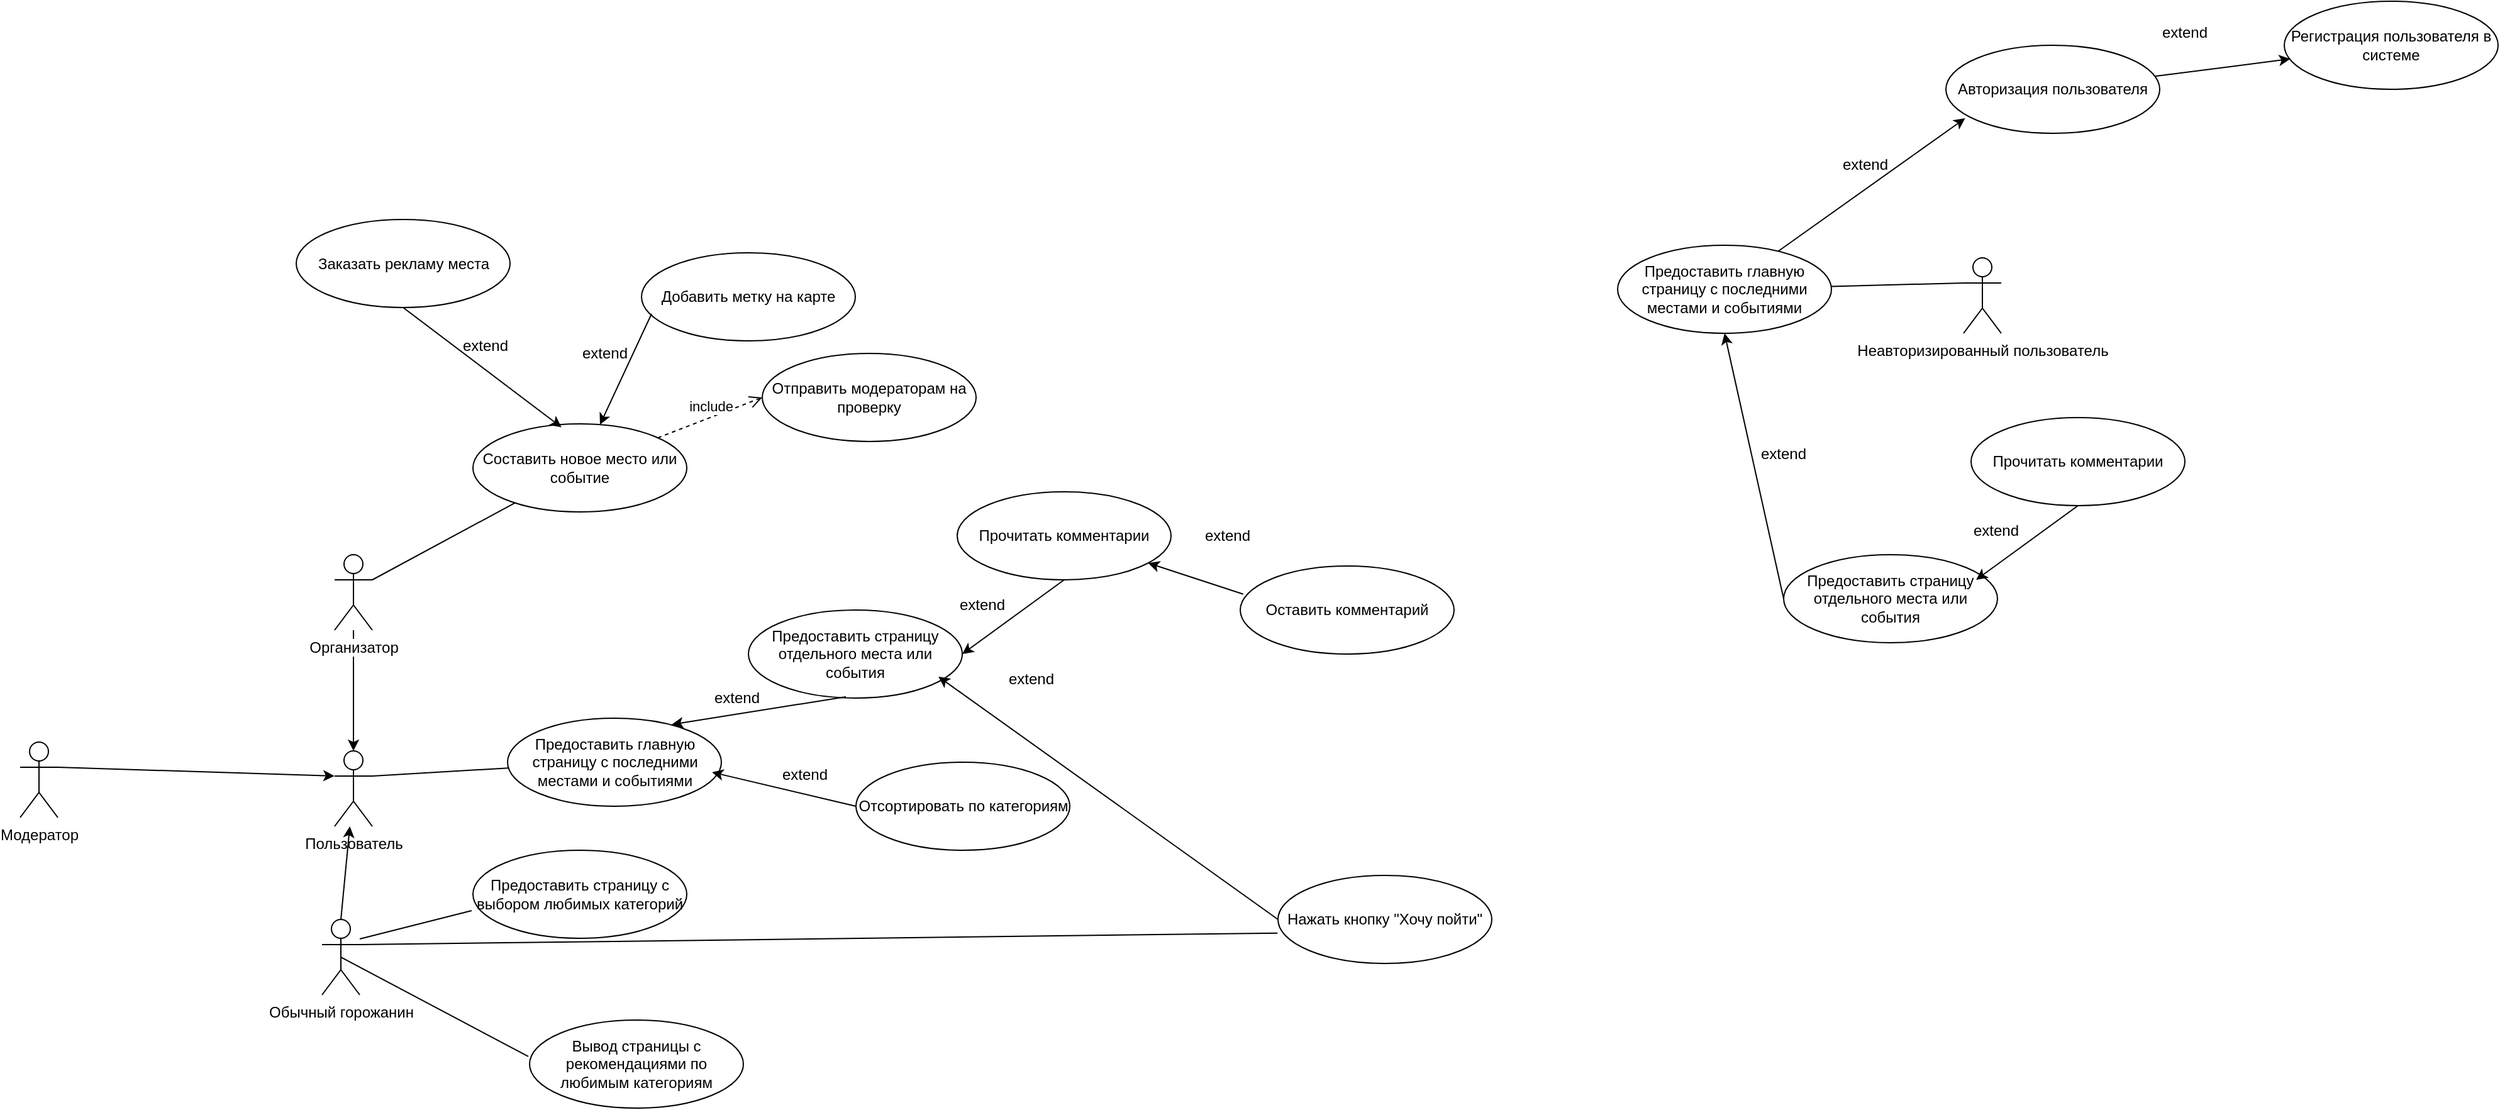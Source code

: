 <mxfile version="12.2.9" type="github" pages="1">
  <diagram id="u1nDRi898SEgDuD9-lZf" name="Page-1">
    <mxGraphModel dx="1734" dy="459" grid="1" gridSize="10" guides="1" tooltips="1" connect="1" arrows="1" fold="1" page="1" pageScale="1" pageWidth="827" pageHeight="1169" math="0" shadow="0">
      <root>
        <mxCell id="0"/>
        <mxCell id="1" parent="0"/>
        <mxCell id="AobaGqpmd5NbLkJ6BFAJ-1" value="Пользователь" style="shape=umlActor;verticalLabelPosition=bottom;labelBackgroundColor=#ffffff;verticalAlign=top;html=1;outlineConnect=0;" parent="1" vertex="1">
          <mxGeometry x="-220" y="686" width="30" height="60" as="geometry"/>
        </mxCell>
        <mxCell id="AobaGqpmd5NbLkJ6BFAJ-4" value="Авторизация пользователя" style="ellipse;whiteSpace=wrap;html=1;fillColor=none;" parent="1" vertex="1">
          <mxGeometry x="1061" y="125" width="170" height="70" as="geometry"/>
        </mxCell>
        <mxCell id="AobaGqpmd5NbLkJ6BFAJ-6" value="Предоставить главную страницу с последними местами и событиями" style="ellipse;whiteSpace=wrap;html=1;fillColor=none;" parent="1" vertex="1">
          <mxGeometry x="-82.5" y="660" width="170" height="70" as="geometry"/>
        </mxCell>
        <mxCell id="AobaGqpmd5NbLkJ6BFAJ-7" value="" style="endArrow=none;html=1;exitX=1;exitY=0.333;exitDx=0;exitDy=0;exitPerimeter=0;" parent="1" source="AobaGqpmd5NbLkJ6BFAJ-1" target="AobaGqpmd5NbLkJ6BFAJ-6" edge="1">
          <mxGeometry width="50" height="50" relative="1" as="geometry">
            <mxPoint x="-240" y="835" as="sourcePoint"/>
            <mxPoint x="-190" y="785" as="targetPoint"/>
          </mxGeometry>
        </mxCell>
        <mxCell id="AobaGqpmd5NbLkJ6BFAJ-8" value="" style="endArrow=classic;html=1;entryX=0.09;entryY=0.829;entryDx=0;entryDy=0;entryPerimeter=0;" parent="1" source="AobaGqpmd5NbLkJ6BFAJ-37" target="AobaGqpmd5NbLkJ6BFAJ-4" edge="1">
          <mxGeometry width="50" height="50" relative="1" as="geometry">
            <mxPoint x="1171" y="224" as="sourcePoint"/>
            <mxPoint x="1000" y="200" as="targetPoint"/>
          </mxGeometry>
        </mxCell>
        <mxCell id="AobaGqpmd5NbLkJ6BFAJ-9" value="extend" style="text;html=1;strokeColor=none;fillColor=none;align=center;verticalAlign=middle;whiteSpace=wrap;rounded=0;" parent="1" vertex="1">
          <mxGeometry x="977" y="210" width="40" height="20" as="geometry"/>
        </mxCell>
        <mxCell id="AobaGqpmd5NbLkJ6BFAJ-11" value="Регистрация пользователя в системе" style="ellipse;whiteSpace=wrap;html=1;fillColor=none;" parent="1" vertex="1">
          <mxGeometry x="1330" y="90" width="170" height="70" as="geometry"/>
        </mxCell>
        <mxCell id="AobaGqpmd5NbLkJ6BFAJ-12" value="" style="endArrow=classic;html=1;entryX=0.087;entryY=0.798;entryDx=0;entryDy=0;entryPerimeter=0;" parent="1" source="AobaGqpmd5NbLkJ6BFAJ-4" edge="1">
          <mxGeometry width="50" height="50" relative="1" as="geometry">
            <mxPoint x="1471" y="-160.0" as="sourcePoint"/>
            <mxPoint x="1334.79" y="135.86" as="targetPoint"/>
          </mxGeometry>
        </mxCell>
        <mxCell id="AobaGqpmd5NbLkJ6BFAJ-13" value="extend" style="text;html=1;strokeColor=none;fillColor=none;align=center;verticalAlign=middle;whiteSpace=wrap;rounded=0;" parent="1" vertex="1">
          <mxGeometry x="1231" y="105" width="40" height="20" as="geometry"/>
        </mxCell>
        <mxCell id="AobaGqpmd5NbLkJ6BFAJ-15" value="Обычный горожанин" style="shape=umlActor;verticalLabelPosition=bottom;labelBackgroundColor=#ffffff;verticalAlign=top;html=1;outlineConnect=0;" parent="1" vertex="1">
          <mxGeometry x="-230" y="820" width="30" height="60" as="geometry"/>
        </mxCell>
        <mxCell id="AobaGqpmd5NbLkJ6BFAJ-18" value="" style="endArrow=classic;html=1;" parent="1" target="AobaGqpmd5NbLkJ6BFAJ-1" edge="1">
          <mxGeometry width="50" height="50" relative="1" as="geometry">
            <mxPoint x="-215" y="820" as="sourcePoint"/>
            <mxPoint x="-165" y="770" as="targetPoint"/>
          </mxGeometry>
        </mxCell>
        <mxCell id="AobaGqpmd5NbLkJ6BFAJ-19" value="" style="endArrow=none;html=1;exitX=1;exitY=0.333;exitDx=0;exitDy=0;exitPerimeter=0;entryX=-0.006;entryY=0.686;entryDx=0;entryDy=0;entryPerimeter=0;" parent="1" edge="1" target="AobaGqpmd5NbLkJ6BFAJ-20">
          <mxGeometry width="50" height="50" relative="1" as="geometry">
            <mxPoint x="-200" y="835.5" as="sourcePoint"/>
            <mxPoint x="-91.828" y="829.892" as="targetPoint"/>
          </mxGeometry>
        </mxCell>
        <mxCell id="AobaGqpmd5NbLkJ6BFAJ-20" value="Предоставить страницу с выбором любимых категорий" style="ellipse;whiteSpace=wrap;html=1;fillColor=none;" parent="1" vertex="1">
          <mxGeometry x="-110" y="765" width="170" height="70" as="geometry"/>
        </mxCell>
        <mxCell id="AobaGqpmd5NbLkJ6BFAJ-21" value="" style="endArrow=none;html=1;exitX=0.5;exitY=0.5;exitDx=0;exitDy=0;exitPerimeter=0;entryX=-0.006;entryY=0.414;entryDx=0;entryDy=0;entryPerimeter=0;" parent="1" source="AobaGqpmd5NbLkJ6BFAJ-15" target="AobaGqpmd5NbLkJ6BFAJ-22" edge="1">
          <mxGeometry width="50" height="50" relative="1" as="geometry">
            <mxPoint x="-171" y="915.5" as="sourcePoint"/>
            <mxPoint x="-62.828" y="909.892" as="targetPoint"/>
          </mxGeometry>
        </mxCell>
        <mxCell id="AobaGqpmd5NbLkJ6BFAJ-22" value="Вывод страницы с рекомендациями по любимым категориям" style="ellipse;whiteSpace=wrap;html=1;fillColor=none;" parent="1" vertex="1">
          <mxGeometry x="-65" y="900" width="170" height="70" as="geometry"/>
        </mxCell>
        <mxCell id="AobaGqpmd5NbLkJ6BFAJ-23" value="Предоставить страницу отдельного места или события" style="ellipse;whiteSpace=wrap;html=1;fillColor=none;" parent="1" vertex="1">
          <mxGeometry x="109" y="574" width="170" height="70" as="geometry"/>
        </mxCell>
        <mxCell id="AobaGqpmd5NbLkJ6BFAJ-28" value="Прочитать комментарии" style="ellipse;whiteSpace=wrap;html=1;fillColor=none;" parent="1" vertex="1">
          <mxGeometry x="275" y="480" width="170" height="70" as="geometry"/>
        </mxCell>
        <mxCell id="AobaGqpmd5NbLkJ6BFAJ-26" value="" style="endArrow=classic;html=1;exitX=0;exitY=0.5;exitDx=0;exitDy=0;entryX=0.768;entryY=0.071;entryDx=0;entryDy=0;entryPerimeter=0;" parent="1" target="AobaGqpmd5NbLkJ6BFAJ-6" edge="1">
          <mxGeometry width="50" height="50" relative="1" as="geometry">
            <mxPoint x="186.5" y="643" as="sourcePoint"/>
            <mxPoint x="71.5" y="644" as="targetPoint"/>
          </mxGeometry>
        </mxCell>
        <mxCell id="AobaGqpmd5NbLkJ6BFAJ-27" value="extend" style="text;html=1;strokeColor=none;fillColor=none;align=center;verticalAlign=middle;whiteSpace=wrap;rounded=0;" parent="1" vertex="1">
          <mxGeometry x="80" y="634" width="40" height="20" as="geometry"/>
        </mxCell>
        <mxCell id="AobaGqpmd5NbLkJ6BFAJ-30" value="" style="endArrow=classic;html=1;exitX=0.5;exitY=1;exitDx=0;exitDy=0;entryX=1;entryY=0.5;entryDx=0;entryDy=0;" parent="1" source="AobaGqpmd5NbLkJ6BFAJ-28" target="AobaGqpmd5NbLkJ6BFAJ-23" edge="1">
          <mxGeometry width="50" height="50" relative="1" as="geometry">
            <mxPoint x="186.5" y="769.5" as="sourcePoint"/>
            <mxPoint x="71.5" y="770.5" as="targetPoint"/>
          </mxGeometry>
        </mxCell>
        <mxCell id="AobaGqpmd5NbLkJ6BFAJ-31" value="extend" style="text;html=1;strokeColor=none;fillColor=none;align=center;verticalAlign=middle;whiteSpace=wrap;rounded=0;" parent="1" vertex="1">
          <mxGeometry x="275" y="560" width="40" height="20" as="geometry"/>
        </mxCell>
        <mxCell id="AobaGqpmd5NbLkJ6BFAJ-34" value="Неавторизированный пользователь" style="shape=umlActor;verticalLabelPosition=bottom;labelBackgroundColor=#ffffff;verticalAlign=top;html=1;outlineConnect=0;" parent="1" vertex="1">
          <mxGeometry x="1075" y="294" width="30" height="60" as="geometry"/>
        </mxCell>
        <mxCell id="AobaGqpmd5NbLkJ6BFAJ-37" value="Предоставить главную страницу с последними местами и событиями" style="ellipse;whiteSpace=wrap;html=1;fillColor=none;" parent="1" vertex="1">
          <mxGeometry x="800" y="284" width="170" height="70" as="geometry"/>
        </mxCell>
        <mxCell id="AobaGqpmd5NbLkJ6BFAJ-38" value="Предоставить страницу отдельного места или события" style="ellipse;whiteSpace=wrap;html=1;fillColor=none;" parent="1" vertex="1">
          <mxGeometry x="932" y="530" width="170" height="70" as="geometry"/>
        </mxCell>
        <mxCell id="AobaGqpmd5NbLkJ6BFAJ-39" value="" style="endArrow=classic;html=1;exitX=0;exitY=0.5;exitDx=0;exitDy=0;entryX=0.5;entryY=1;entryDx=0;entryDy=0;" parent="1" source="AobaGqpmd5NbLkJ6BFAJ-38" target="AobaGqpmd5NbLkJ6BFAJ-37" edge="1">
          <mxGeometry width="50" height="50" relative="1" as="geometry">
            <mxPoint x="1259" y="449" as="sourcePoint"/>
            <mxPoint x="1144" y="450" as="targetPoint"/>
          </mxGeometry>
        </mxCell>
        <mxCell id="AobaGqpmd5NbLkJ6BFAJ-40" value="extend" style="text;html=1;strokeColor=none;fillColor=none;align=center;verticalAlign=middle;whiteSpace=wrap;rounded=0;" parent="1" vertex="1">
          <mxGeometry x="912" y="440" width="40" height="20" as="geometry"/>
        </mxCell>
        <mxCell id="AobaGqpmd5NbLkJ6BFAJ-42" value="" style="endArrow=none;html=1;entryX=0;entryY=0.333;entryDx=0;entryDy=0;entryPerimeter=0;" parent="1" source="AobaGqpmd5NbLkJ6BFAJ-37" target="AobaGqpmd5NbLkJ6BFAJ-34" edge="1">
          <mxGeometry width="50" height="50" relative="1" as="geometry">
            <mxPoint x="1040" y="404" as="sourcePoint"/>
            <mxPoint x="1090" y="354" as="targetPoint"/>
          </mxGeometry>
        </mxCell>
        <mxCell id="AobaGqpmd5NbLkJ6BFAJ-43" value="Прочитать комментарии" style="ellipse;whiteSpace=wrap;html=1;fillColor=none;" parent="1" vertex="1">
          <mxGeometry x="1081" y="421" width="170" height="70" as="geometry"/>
        </mxCell>
        <mxCell id="AobaGqpmd5NbLkJ6BFAJ-44" value="" style="endArrow=classic;html=1;exitX=0.5;exitY=1;exitDx=0;exitDy=0;entryX=1;entryY=0.5;entryDx=0;entryDy=0;" parent="1" source="AobaGqpmd5NbLkJ6BFAJ-43" edge="1">
          <mxGeometry width="50" height="50" relative="1" as="geometry">
            <mxPoint x="992.5" y="710.5" as="sourcePoint"/>
            <mxPoint x="1085.0" y="550" as="targetPoint"/>
          </mxGeometry>
        </mxCell>
        <mxCell id="AobaGqpmd5NbLkJ6BFAJ-45" value="extend" style="text;html=1;strokeColor=none;fillColor=none;align=center;verticalAlign=middle;whiteSpace=wrap;rounded=0;" parent="1" vertex="1">
          <mxGeometry x="1081" y="501" width="40" height="20" as="geometry"/>
        </mxCell>
        <mxCell id="AobaGqpmd5NbLkJ6BFAJ-50" value="Оставить комментарий" style="ellipse;whiteSpace=wrap;html=1;fillColor=none;" parent="1" vertex="1">
          <mxGeometry x="500" y="539" width="170" height="70" as="geometry"/>
        </mxCell>
        <mxCell id="AobaGqpmd5NbLkJ6BFAJ-53" value="" style="edgeStyle=orthogonalEdgeStyle;rounded=0;orthogonalLoop=1;jettySize=auto;html=1;entryX=0.5;entryY=0;entryDx=0;entryDy=0;entryPerimeter=0;" parent="1" source="AobaGqpmd5NbLkJ6BFAJ-51" target="AobaGqpmd5NbLkJ6BFAJ-1" edge="1">
          <mxGeometry relative="1" as="geometry">
            <mxPoint x="-190" y="630" as="targetPoint"/>
          </mxGeometry>
        </mxCell>
        <mxCell id="AobaGqpmd5NbLkJ6BFAJ-51" value="Организатор" style="shape=umlActor;verticalLabelPosition=bottom;labelBackgroundColor=#ffffff;verticalAlign=top;html=1;outlineConnect=0;" parent="1" vertex="1">
          <mxGeometry x="-220" y="530" width="30" height="60" as="geometry"/>
        </mxCell>
        <mxCell id="AobaGqpmd5NbLkJ6BFAJ-57" value="Отсортировать по категориям" style="ellipse;whiteSpace=wrap;html=1;fillColor=none;" parent="1" vertex="1">
          <mxGeometry x="194.5" y="695" width="170" height="70" as="geometry"/>
        </mxCell>
        <mxCell id="AobaGqpmd5NbLkJ6BFAJ-58" value="Составить новое место или событие" style="ellipse;whiteSpace=wrap;html=1;fillColor=none;" parent="1" vertex="1">
          <mxGeometry x="-110" y="426" width="170" height="70" as="geometry"/>
        </mxCell>
        <mxCell id="AobaGqpmd5NbLkJ6BFAJ-59" value="" style="endArrow=none;html=1;exitX=1;exitY=0.333;exitDx=0;exitDy=0;exitPerimeter=0;" parent="1" target="AobaGqpmd5NbLkJ6BFAJ-58" edge="1">
          <mxGeometry width="50" height="50" relative="1" as="geometry">
            <mxPoint x="-190" y="550.0" as="sourcePoint"/>
            <mxPoint x="-190" y="629" as="targetPoint"/>
          </mxGeometry>
        </mxCell>
        <mxCell id="AobaGqpmd5NbLkJ6BFAJ-60" value="include" style="html=1;verticalAlign=bottom;endArrow=open;dashed=1;endSize=8;entryX=0;entryY=0.5;entryDx=0;entryDy=0;" parent="1" source="AobaGqpmd5NbLkJ6BFAJ-58" edge="1" target="AobaGqpmd5NbLkJ6BFAJ-61">
          <mxGeometry relative="1" as="geometry">
            <mxPoint x="-18.5" y="392.0" as="sourcePoint"/>
            <mxPoint x="88.5" y="412.0" as="targetPoint"/>
          </mxGeometry>
        </mxCell>
        <mxCell id="AobaGqpmd5NbLkJ6BFAJ-61" value="Отправить модераторам на проверку" style="ellipse;whiteSpace=wrap;html=1;fillColor=none;" parent="1" vertex="1">
          <mxGeometry x="120" y="370" width="170" height="70" as="geometry"/>
        </mxCell>
        <mxCell id="AobaGqpmd5NbLkJ6BFAJ-62" value="" style="endArrow=classic;html=1;exitX=0;exitY=0.5;exitDx=0;exitDy=0;entryX=0.768;entryY=0.071;entryDx=0;entryDy=0;entryPerimeter=0;fixDash=0;" parent="1" source="AobaGqpmd5NbLkJ6BFAJ-57" edge="1">
          <mxGeometry width="50" height="50" relative="1" as="geometry">
            <mxPoint x="218.5" y="681" as="sourcePoint"/>
            <mxPoint x="80.06" y="702.97" as="targetPoint"/>
          </mxGeometry>
        </mxCell>
        <mxCell id="AobaGqpmd5NbLkJ6BFAJ-63" value="extend" style="text;html=1;strokeColor=none;fillColor=none;align=center;verticalAlign=middle;whiteSpace=wrap;rounded=0;" parent="1" vertex="1">
          <mxGeometry x="133.5" y="695" width="40" height="20" as="geometry"/>
        </mxCell>
        <mxCell id="AobaGqpmd5NbLkJ6BFAJ-64" value="Добавить метку на карте" style="ellipse;whiteSpace=wrap;html=1;fillColor=none;" parent="1" vertex="1">
          <mxGeometry x="24" y="290" width="170" height="70" as="geometry"/>
        </mxCell>
        <mxCell id="AobaGqpmd5NbLkJ6BFAJ-65" value="extend" style="text;html=1;strokeColor=none;fillColor=none;align=center;verticalAlign=middle;whiteSpace=wrap;rounded=0;" parent="1" vertex="1">
          <mxGeometry x="-25" y="360" width="40" height="20" as="geometry"/>
        </mxCell>
        <mxCell id="AobaGqpmd5NbLkJ6BFAJ-66" value="" style="endArrow=classic;html=1;exitX=0;exitY=0.5;exitDx=0;exitDy=0;" parent="1" target="AobaGqpmd5NbLkJ6BFAJ-58" edge="1">
          <mxGeometry width="50" height="50" relative="1" as="geometry">
            <mxPoint x="32.0" y="338.5" as="sourcePoint"/>
            <mxPoint x="-82.44" y="311.47" as="targetPoint"/>
          </mxGeometry>
        </mxCell>
        <mxCell id="8umzi9sZa_IY-OGStx1o-4" value="" style="endArrow=classic;html=1;exitX=0.014;exitY=0.32;exitDx=0;exitDy=0;exitPerimeter=0;" edge="1" parent="1" source="AobaGqpmd5NbLkJ6BFAJ-50" target="AobaGqpmd5NbLkJ6BFAJ-28">
          <mxGeometry width="50" height="50" relative="1" as="geometry">
            <mxPoint x="445" y="521" as="sourcePoint"/>
            <mxPoint x="364.0" y="580" as="targetPoint"/>
          </mxGeometry>
        </mxCell>
        <mxCell id="8umzi9sZa_IY-OGStx1o-5" value="extend" style="text;html=1;strokeColor=none;fillColor=none;align=center;verticalAlign=middle;whiteSpace=wrap;rounded=0;" vertex="1" parent="1">
          <mxGeometry x="470" y="505" width="40" height="20" as="geometry"/>
        </mxCell>
        <mxCell id="8umzi9sZa_IY-OGStx1o-8" value="Нажать кнопку &quot;Хочу пойти&quot;" style="ellipse;whiteSpace=wrap;html=1;fillColor=none;" vertex="1" parent="1">
          <mxGeometry x="530" y="785" width="170" height="70" as="geometry"/>
        </mxCell>
        <mxCell id="8umzi9sZa_IY-OGStx1o-9" value="" style="endArrow=classic;html=1;exitX=0;exitY=0.5;exitDx=0;exitDy=0;entryX=0.768;entryY=0.071;entryDx=0;entryDy=0;entryPerimeter=0;fixDash=0;" edge="1" parent="1" source="8umzi9sZa_IY-OGStx1o-8">
          <mxGeometry width="50" height="50" relative="1" as="geometry">
            <mxPoint x="398.5" y="605" as="sourcePoint"/>
            <mxPoint x="260.06" y="626.97" as="targetPoint"/>
          </mxGeometry>
        </mxCell>
        <mxCell id="8umzi9sZa_IY-OGStx1o-10" value="extend" style="text;html=1;strokeColor=none;fillColor=none;align=center;verticalAlign=middle;whiteSpace=wrap;rounded=0;" vertex="1" parent="1">
          <mxGeometry x="313.5" y="619" width="40" height="20" as="geometry"/>
        </mxCell>
        <mxCell id="8umzi9sZa_IY-OGStx1o-11" value="Модератор" style="shape=umlActor;verticalLabelPosition=bottom;labelBackgroundColor=#ffffff;verticalAlign=top;html=1;outlineConnect=0;" vertex="1" parent="1">
          <mxGeometry x="-470" y="679" width="30" height="60" as="geometry"/>
        </mxCell>
        <mxCell id="8umzi9sZa_IY-OGStx1o-12" value="" style="endArrow=classic;html=1;exitX=1;exitY=0.333;exitDx=0;exitDy=0;exitPerimeter=0;entryX=0;entryY=0.333;entryDx=0;entryDy=0;entryPerimeter=0;" edge="1" parent="1" source="8umzi9sZa_IY-OGStx1o-11" target="AobaGqpmd5NbLkJ6BFAJ-1">
          <mxGeometry width="50" height="50" relative="1" as="geometry">
            <mxPoint x="-205" y="830" as="sourcePoint"/>
            <mxPoint x="-197.885" y="756" as="targetPoint"/>
          </mxGeometry>
        </mxCell>
        <mxCell id="8umzi9sZa_IY-OGStx1o-13" value="Заказать рекламу места" style="ellipse;whiteSpace=wrap;html=1;fillColor=none;" vertex="1" parent="1">
          <mxGeometry x="-250.5" y="263.5" width="170" height="70" as="geometry"/>
        </mxCell>
        <mxCell id="8umzi9sZa_IY-OGStx1o-14" value="extend" style="text;html=1;strokeColor=none;fillColor=none;align=center;verticalAlign=middle;whiteSpace=wrap;rounded=0;" vertex="1" parent="1">
          <mxGeometry x="-120.5" y="354" width="40" height="20" as="geometry"/>
        </mxCell>
        <mxCell id="8umzi9sZa_IY-OGStx1o-15" value="" style="endArrow=classic;html=1;exitX=0.5;exitY=1;exitDx=0;exitDy=0;entryX=0.414;entryY=0.039;entryDx=0;entryDy=0;entryPerimeter=0;" edge="1" parent="1" source="8umzi9sZa_IY-OGStx1o-13" target="AobaGqpmd5NbLkJ6BFAJ-58">
          <mxGeometry width="50" height="50" relative="1" as="geometry">
            <mxPoint x="-242.5" y="312" as="sourcePoint"/>
            <mxPoint x="-150" y="421" as="targetPoint"/>
          </mxGeometry>
        </mxCell>
        <mxCell id="8umzi9sZa_IY-OGStx1o-17" value="" style="endArrow=none;html=1;exitX=1;exitY=0.333;exitDx=0;exitDy=0;exitPerimeter=0;entryX=-0.002;entryY=0.655;entryDx=0;entryDy=0;entryPerimeter=0;" edge="1" parent="1" source="AobaGqpmd5NbLkJ6BFAJ-15" target="8umzi9sZa_IY-OGStx1o-8">
          <mxGeometry width="50" height="50" relative="1" as="geometry">
            <mxPoint x="-190" y="845.5" as="sourcePoint"/>
            <mxPoint x="410" y="890" as="targetPoint"/>
          </mxGeometry>
        </mxCell>
      </root>
    </mxGraphModel>
  </diagram>
</mxfile>
